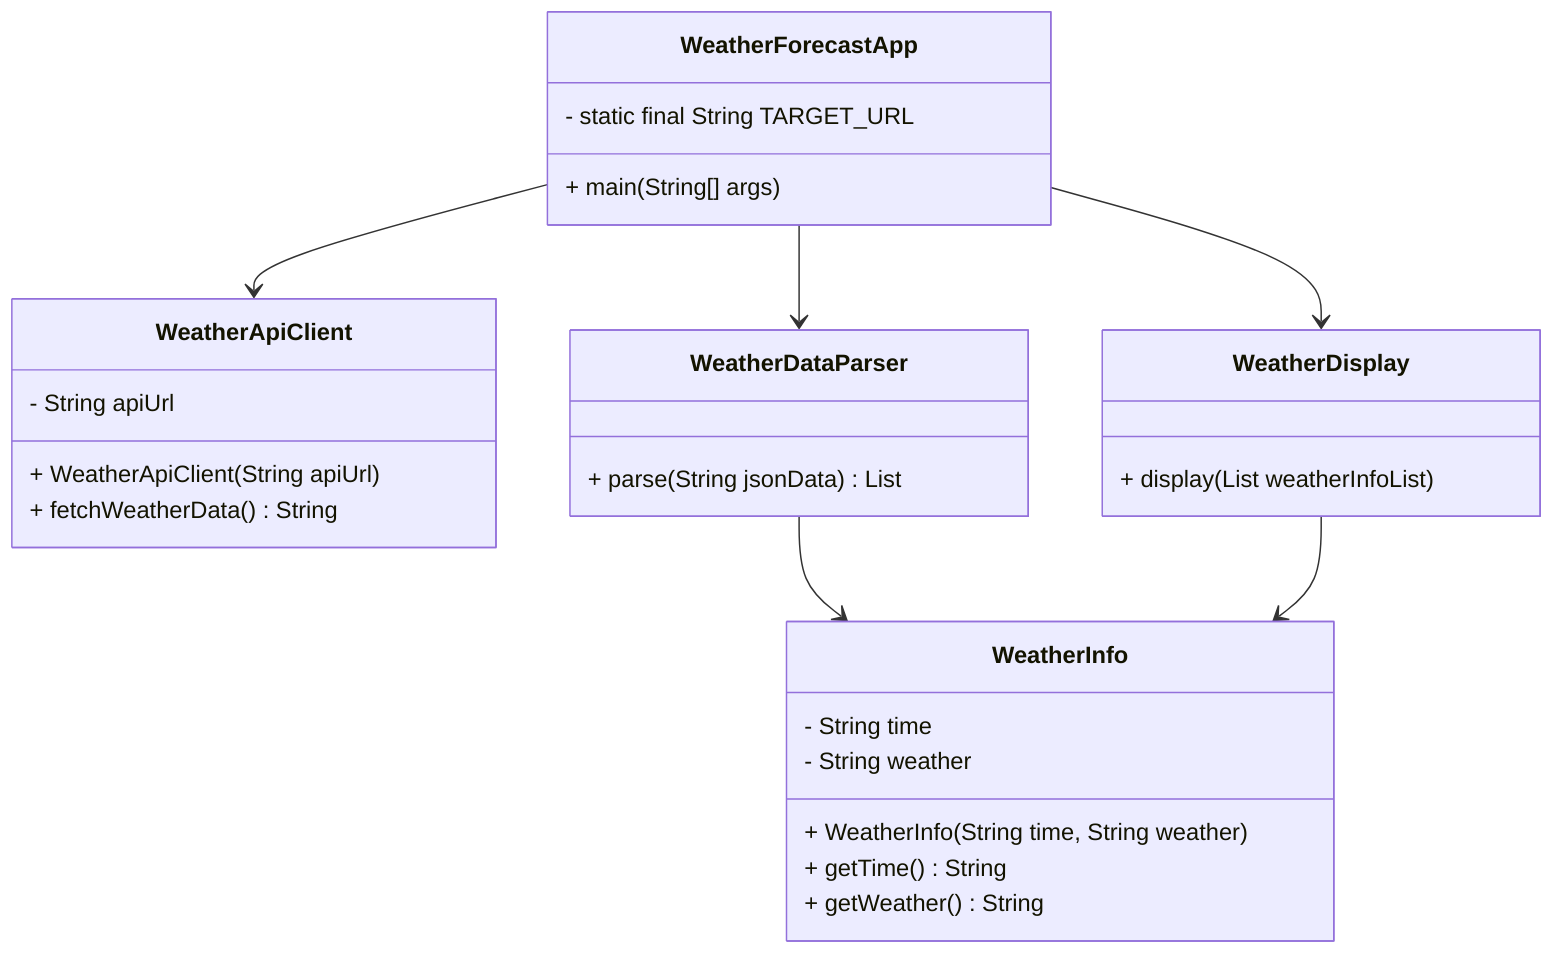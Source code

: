 classDiagram
    class WeatherForecastApp {
        - static final String TARGET_URL
        + main(String[] args)
    }

    class WeatherApiClient {
        - String apiUrl
        + WeatherApiClient(String apiUrl)
        + fetchWeatherData() String
    }

    class WeatherDataParser {
        + parse(String jsonData) List<WeatherInfo>
    }

    class WeatherDisplay {
        + display(List<WeatherInfo> weatherInfoList)
    }

    class WeatherInfo {
        - String time
        - String weather
        + WeatherInfo(String time, String weather)
        + getTime() String
        + getWeather() String
    }

    WeatherForecastApp --> WeatherApiClient
    WeatherForecastApp --> WeatherDataParser
    WeatherForecastApp --> WeatherDisplay
    WeatherDataParser --> WeatherInfo
    WeatherDisplay --> WeatherInfo